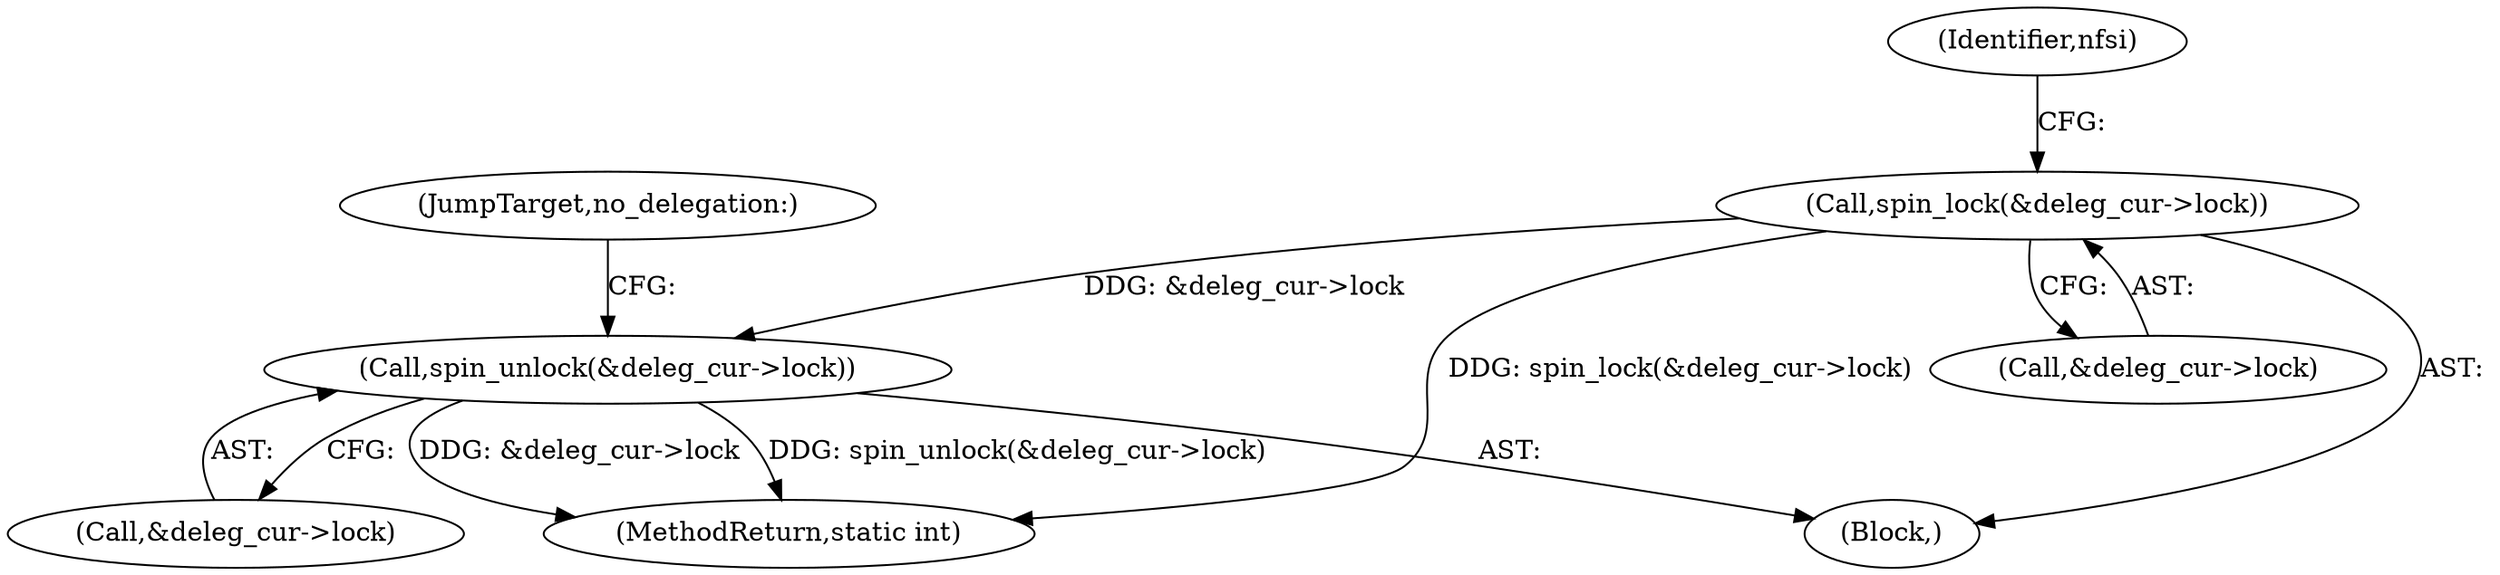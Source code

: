 digraph "0_linux_dc0b027dfadfcb8a5504f7d8052754bf8d501ab9_25@pointer" {
"1000194" [label="(Call,spin_unlock(&deleg_cur->lock))"];
"1000135" [label="(Call,spin_lock(&deleg_cur->lock))"];
"1000144" [label="(Identifier,nfsi)"];
"1000219" [label="(MethodReturn,static int)"];
"1000199" [label="(JumpTarget,no_delegation:)"];
"1000105" [label="(Block,)"];
"1000135" [label="(Call,spin_lock(&deleg_cur->lock))"];
"1000195" [label="(Call,&deleg_cur->lock)"];
"1000136" [label="(Call,&deleg_cur->lock)"];
"1000194" [label="(Call,spin_unlock(&deleg_cur->lock))"];
"1000194" -> "1000105"  [label="AST: "];
"1000194" -> "1000195"  [label="CFG: "];
"1000195" -> "1000194"  [label="AST: "];
"1000199" -> "1000194"  [label="CFG: "];
"1000194" -> "1000219"  [label="DDG: spin_unlock(&deleg_cur->lock)"];
"1000194" -> "1000219"  [label="DDG: &deleg_cur->lock"];
"1000135" -> "1000194"  [label="DDG: &deleg_cur->lock"];
"1000135" -> "1000105"  [label="AST: "];
"1000135" -> "1000136"  [label="CFG: "];
"1000136" -> "1000135"  [label="AST: "];
"1000144" -> "1000135"  [label="CFG: "];
"1000135" -> "1000219"  [label="DDG: spin_lock(&deleg_cur->lock)"];
}
